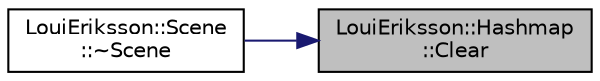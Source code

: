 digraph "LouiEriksson::Hashmap::Clear"
{
 // LATEX_PDF_SIZE
  edge [fontname="Helvetica",fontsize="10",labelfontname="Helvetica",labelfontsize="10"];
  node [fontname="Helvetica",fontsize="10",shape=record];
  rankdir="RL";
  Node1 [label="LouiEriksson::Hashmap\l::Clear",height=0.2,width=0.4,color="black", fillcolor="grey75", style="filled", fontcolor="black",tooltip="Clears all entries from the hashmap."];
  Node1 -> Node2 [dir="back",color="midnightblue",fontsize="10",style="solid",fontname="Helvetica"];
  Node2 [label="LouiEriksson::Scene\l::~Scene",height=0.2,width=0.4,color="black", fillcolor="white", style="filled",URL="$class_loui_eriksson_1_1_scene.html#ae65e8510a6b7b49fe691f2b557638192",tooltip=" "];
}
